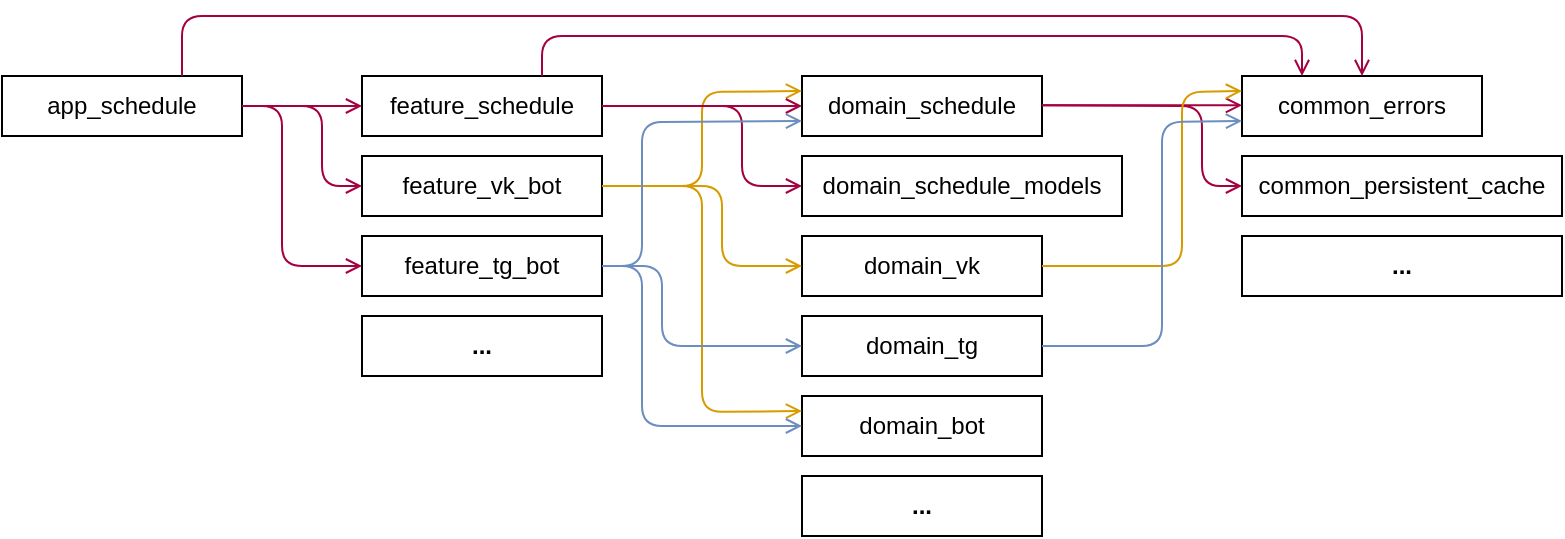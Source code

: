 <mxfile version="20.8.12" type="device"><diagram name="Страница 1" id="jR75ONt0kZYZK1XBjTrz"><mxGraphModel dx="795" dy="521" grid="1" gridSize="10" guides="1" tooltips="1" connect="1" arrows="1" fold="1" page="1" pageScale="1" pageWidth="827" pageHeight="1169" math="0" shadow="0"><root><mxCell id="0"/><mxCell id="1" parent="0"/><mxCell id="PHtMVf_FN8opZxxsOMOw-1" value="app_schedule" style="rounded=0;whiteSpace=wrap;html=1;" parent="1" vertex="1"><mxGeometry x="20" y="120" width="120" height="30" as="geometry"/></mxCell><mxCell id="PHtMVf_FN8opZxxsOMOw-2" value="feature_schedule" style="rounded=0;whiteSpace=wrap;html=1;" parent="1" vertex="1"><mxGeometry x="200" y="120" width="120" height="30" as="geometry"/></mxCell><mxCell id="PHtMVf_FN8opZxxsOMOw-3" value="feature_vk_bot" style="rounded=0;whiteSpace=wrap;html=1;" parent="1" vertex="1"><mxGeometry x="200" y="160" width="120" height="30" as="geometry"/></mxCell><mxCell id="PHtMVf_FN8opZxxsOMOw-4" value="feature_tg_bot" style="rounded=0;whiteSpace=wrap;html=1;" parent="1" vertex="1"><mxGeometry x="200" y="200" width="120" height="30" as="geometry"/></mxCell><mxCell id="PHtMVf_FN8opZxxsOMOw-5" value="domain_schedule" style="rounded=0;whiteSpace=wrap;html=1;" parent="1" vertex="1"><mxGeometry x="420" y="120" width="120" height="30" as="geometry"/></mxCell><mxCell id="PHtMVf_FN8opZxxsOMOw-6" value="domain_vk" style="rounded=0;whiteSpace=wrap;html=1;" parent="1" vertex="1"><mxGeometry x="420" y="200" width="120" height="30" as="geometry"/></mxCell><mxCell id="PHtMVf_FN8opZxxsOMOw-7" value="domain_tg" style="rounded=0;whiteSpace=wrap;html=1;" parent="1" vertex="1"><mxGeometry x="420" y="240" width="120" height="30" as="geometry"/></mxCell><mxCell id="PHtMVf_FN8opZxxsOMOw-8" value="domain_bot" style="rounded=0;whiteSpace=wrap;html=1;" parent="1" vertex="1"><mxGeometry x="420" y="280" width="120" height="30" as="geometry"/></mxCell><mxCell id="PHtMVf_FN8opZxxsOMOw-9" value="domain_schedule_models" style="rounded=0;whiteSpace=wrap;html=1;" parent="1" vertex="1"><mxGeometry x="420" y="160" width="160" height="30" as="geometry"/></mxCell><mxCell id="PHtMVf_FN8opZxxsOMOw-12" value="" style="endArrow=open;endSize=6;html=1;rounded=1;entryX=0;entryY=0.5;entryDx=0;entryDy=0;strokeWidth=1;fillColor=#d80073;strokeColor=#A50040;" parent="1" target="PHtMVf_FN8opZxxsOMOw-4" edge="1"><mxGeometry width="160" relative="1" as="geometry"><mxPoint x="140" y="135" as="sourcePoint"/><mxPoint x="280" y="134.66" as="targetPoint"/><Array as="points"><mxPoint x="160" y="135"/><mxPoint x="160" y="215"/></Array></mxGeometry></mxCell><mxCell id="PHtMVf_FN8opZxxsOMOw-13" value="" style="endArrow=open;endSize=6;html=1;rounded=1;endFill=0;exitX=1;exitY=0.5;exitDx=0;exitDy=0;entryX=0;entryY=0.25;entryDx=0;entryDy=0;fillColor=#ffe6cc;strokeColor=#d79b00;strokeWidth=1;" parent="1" source="PHtMVf_FN8opZxxsOMOw-3" target="PHtMVf_FN8opZxxsOMOw-5" edge="1"><mxGeometry width="160" relative="1" as="geometry"><mxPoint x="90" y="350.0" as="sourcePoint"/><mxPoint x="250" y="350.0" as="targetPoint"/><Array as="points"><mxPoint x="370" y="175"/><mxPoint x="370" y="128"/></Array></mxGeometry></mxCell><mxCell id="PHtMVf_FN8opZxxsOMOw-14" value="" style="endArrow=open;endSize=6;html=1;rounded=1;exitX=1;exitY=0.5;exitDx=0;exitDy=0;entryX=0;entryY=0.5;entryDx=0;entryDy=0;endFill=0;fillColor=#ffe6cc;strokeColor=#d79b00;strokeWidth=1;" parent="1" source="PHtMVf_FN8opZxxsOMOw-3" target="PHtMVf_FN8opZxxsOMOw-6" edge="1"><mxGeometry width="160" relative="1" as="geometry"><mxPoint x="100" y="360" as="sourcePoint"/><mxPoint x="260" y="360" as="targetPoint"/><Array as="points"><mxPoint x="380" y="175"/><mxPoint x="380" y="215"/></Array></mxGeometry></mxCell><mxCell id="PHtMVf_FN8opZxxsOMOw-15" value="" style="endArrow=open;endSize=6;html=1;rounded=1;entryX=0;entryY=0.5;entryDx=0;entryDy=0;strokeWidth=1;exitX=1;exitY=0.5;exitDx=0;exitDy=0;fillColor=#d80073;strokeColor=#A50040;" parent="1" source="PHtMVf_FN8opZxxsOMOw-1" target="PHtMVf_FN8opZxxsOMOw-3" edge="1"><mxGeometry width="160" relative="1" as="geometry"><mxPoint x="100" y="135" as="sourcePoint"/><mxPoint x="170" y="250" as="targetPoint"/><Array as="points"><mxPoint x="180" y="135"/><mxPoint x="180" y="175"/></Array></mxGeometry></mxCell><mxCell id="PHtMVf_FN8opZxxsOMOw-16" value="" style="endArrow=open;endSize=6;html=1;rounded=1;entryX=0;entryY=0.5;entryDx=0;entryDy=0;strokeWidth=1;fillColor=#d80073;strokeColor=#A50040;" parent="1" target="PHtMVf_FN8opZxxsOMOw-2" edge="1"><mxGeometry width="160" relative="1" as="geometry"><mxPoint x="140" y="135" as="sourcePoint"/><mxPoint x="180" y="134.66" as="targetPoint"/></mxGeometry></mxCell><mxCell id="PHtMVf_FN8opZxxsOMOw-17" value="" style="endArrow=open;endSize=6;html=1;rounded=1;exitX=1;exitY=0.5;exitDx=0;exitDy=0;entryX=0;entryY=0.25;entryDx=0;entryDy=0;endFill=0;fillColor=#ffe6cc;strokeColor=#d79b00;strokeWidth=1;" parent="1" source="PHtMVf_FN8opZxxsOMOw-3" target="PHtMVf_FN8opZxxsOMOw-8" edge="1"><mxGeometry width="160" relative="1" as="geometry"><mxPoint x="110" y="370" as="sourcePoint"/><mxPoint x="400" y="295" as="targetPoint"/><Array as="points"><mxPoint x="370" y="175"/><mxPoint x="370" y="288"/></Array></mxGeometry></mxCell><mxCell id="PHtMVf_FN8opZxxsOMOw-18" value="" style="endArrow=open;endSize=6;html=1;rounded=1;exitX=1;exitY=0.5;exitDx=0;exitDy=0;entryX=0;entryY=0.5;entryDx=0;entryDy=0;endFill=0;fillColor=#dae8fc;strokeColor=#6c8ebf;strokeWidth=1;" parent="1" source="PHtMVf_FN8opZxxsOMOw-4" target="PHtMVf_FN8opZxxsOMOw-7" edge="1"><mxGeometry width="160" relative="1" as="geometry"><mxPoint x="120" y="380" as="sourcePoint"/><mxPoint x="280" y="380" as="targetPoint"/><Array as="points"><mxPoint x="350" y="215"/><mxPoint x="350" y="255"/></Array></mxGeometry></mxCell><mxCell id="PHtMVf_FN8opZxxsOMOw-19" value="" style="endArrow=open;endSize=6;html=1;rounded=1;exitX=1;exitY=0.5;exitDx=0;exitDy=0;endFill=0;entryX=0;entryY=0.5;entryDx=0;entryDy=0;fillColor=#dae8fc;strokeColor=#6c8ebf;strokeWidth=1;" parent="1" source="PHtMVf_FN8opZxxsOMOw-4" target="PHtMVf_FN8opZxxsOMOw-8" edge="1"><mxGeometry width="160" relative="1" as="geometry"><mxPoint x="280" y="320" as="sourcePoint"/><mxPoint x="370" y="295" as="targetPoint"/><Array as="points"><mxPoint x="340" y="215"/><mxPoint x="340" y="295"/></Array></mxGeometry></mxCell><mxCell id="PHtMVf_FN8opZxxsOMOw-20" value="" style="endArrow=open;endSize=6;html=1;rounded=1;exitX=1;exitY=0.5;exitDx=0;exitDy=0;entryX=0;entryY=0.5;entryDx=0;entryDy=0;endFill=0;strokeWidth=1;fillColor=#d80073;strokeColor=#A50040;" parent="1" source="PHtMVf_FN8opZxxsOMOw-2" target="PHtMVf_FN8opZxxsOMOw-9" edge="1"><mxGeometry width="160" relative="1" as="geometry"><mxPoint x="100" y="360" as="sourcePoint"/><mxPoint x="260" y="360" as="targetPoint"/><Array as="points"><mxPoint x="390" y="135"/><mxPoint x="390" y="175"/></Array></mxGeometry></mxCell><mxCell id="PHtMVf_FN8opZxxsOMOw-21" value="" style="endArrow=open;endSize=6;html=1;rounded=1;exitX=1;exitY=0.5;exitDx=0;exitDy=0;entryX=0;entryY=0.5;entryDx=0;entryDy=0;endFill=0;strokeWidth=1;fillColor=#d80073;strokeColor=#A50040;" parent="1" source="PHtMVf_FN8opZxxsOMOw-2" target="PHtMVf_FN8opZxxsOMOw-5" edge="1"><mxGeometry width="160" relative="1" as="geometry"><mxPoint x="110" y="370" as="sourcePoint"/><mxPoint x="270" y="370" as="targetPoint"/></mxGeometry></mxCell><mxCell id="PHtMVf_FN8opZxxsOMOw-23" value="" style="endArrow=open;endSize=6;html=1;rounded=1;exitX=1;exitY=0.5;exitDx=0;exitDy=0;entryX=0;entryY=0.75;entryDx=0;entryDy=0;endFill=0;fillColor=#dae8fc;strokeColor=#6c8ebf;strokeWidth=1;" parent="1" target="PHtMVf_FN8opZxxsOMOw-5" edge="1"><mxGeometry width="160" relative="1" as="geometry"><mxPoint x="320" y="215" as="sourcePoint"/><mxPoint x="420" y="135" as="targetPoint"/><Array as="points"><mxPoint x="340" y="215"/><mxPoint x="340" y="143"/></Array></mxGeometry></mxCell><mxCell id="PHtMVf_FN8opZxxsOMOw-24" value="common_errors" style="rounded=0;whiteSpace=wrap;html=1;" parent="1" vertex="1"><mxGeometry x="640" y="120" width="120" height="30" as="geometry"/></mxCell><mxCell id="PHtMVf_FN8opZxxsOMOw-25" value="common_persistent_cache" style="rounded=0;whiteSpace=wrap;html=1;" parent="1" vertex="1"><mxGeometry x="640" y="160" width="160" height="30" as="geometry"/></mxCell><mxCell id="PHtMVf_FN8opZxxsOMOw-26" value="" style="endArrow=open;endSize=6;html=1;rounded=1;exitX=1;exitY=0.5;exitDx=0;exitDy=0;entryX=0;entryY=0.5;entryDx=0;entryDy=0;endFill=0;strokeWidth=1;fillColor=#d80073;strokeColor=#A50040;" parent="1" edge="1"><mxGeometry width="160" relative="1" as="geometry"><mxPoint x="540" y="134.66" as="sourcePoint"/><mxPoint x="640" y="134.66" as="targetPoint"/></mxGeometry></mxCell><mxCell id="PHtMVf_FN8opZxxsOMOw-27" value="" style="endArrow=open;endSize=6;html=1;rounded=1;exitX=1;exitY=0.5;exitDx=0;exitDy=0;entryX=0;entryY=0.5;entryDx=0;entryDy=0;endFill=0;strokeWidth=1;fillColor=#d80073;strokeColor=#A50040;" parent="1" target="PHtMVf_FN8opZxxsOMOw-25" edge="1"><mxGeometry width="160" relative="1" as="geometry"><mxPoint x="540" y="134.66" as="sourcePoint"/><mxPoint x="640" y="134.66" as="targetPoint"/><Array as="points"><mxPoint x="620" y="135"/><mxPoint x="620" y="175"/></Array></mxGeometry></mxCell><mxCell id="PHtMVf_FN8opZxxsOMOw-28" value="" style="endArrow=open;endSize=6;html=1;rounded=1;exitX=1;exitY=0.5;exitDx=0;exitDy=0;entryX=0;entryY=0.25;entryDx=0;entryDy=0;endFill=0;fillColor=#ffe6cc;strokeColor=#d79b00;strokeWidth=1;" parent="1" source="PHtMVf_FN8opZxxsOMOw-6" target="PHtMVf_FN8opZxxsOMOw-24" edge="1"><mxGeometry width="160" relative="1" as="geometry"><mxPoint x="540" y="220" as="sourcePoint"/><mxPoint x="640" y="260" as="targetPoint"/><Array as="points"><mxPoint x="610" y="215"/><mxPoint x="610" y="128"/></Array></mxGeometry></mxCell><mxCell id="PHtMVf_FN8opZxxsOMOw-29" value="" style="endArrow=open;endSize=6;html=1;rounded=1;exitX=1;exitY=0.5;exitDx=0;exitDy=0;entryX=0;entryY=0.75;entryDx=0;entryDy=0;endFill=0;fillColor=#dae8fc;strokeColor=#6c8ebf;strokeWidth=1;" parent="1" source="PHtMVf_FN8opZxxsOMOw-7" target="PHtMVf_FN8opZxxsOMOw-24" edge="1"><mxGeometry width="160" relative="1" as="geometry"><mxPoint x="540" y="251.25" as="sourcePoint"/><mxPoint x="640" y="178.75" as="targetPoint"/><Array as="points"><mxPoint x="600" y="255"/><mxPoint x="600" y="143"/></Array></mxGeometry></mxCell><mxCell id="PHtMVf_FN8opZxxsOMOw-36" value="" style="endArrow=open;endSize=6;html=1;rounded=1;entryX=0.25;entryY=0;entryDx=0;entryDy=0;strokeWidth=1;exitX=0.75;exitY=0;exitDx=0;exitDy=0;fillColor=#d80073;strokeColor=#A50040;" parent="1" source="PHtMVf_FN8opZxxsOMOw-2" target="PHtMVf_FN8opZxxsOMOw-24" edge="1"><mxGeometry width="160" relative="1" as="geometry"><mxPoint x="330" y="100" as="sourcePoint"/><mxPoint x="390" y="100" as="targetPoint"/><Array as="points"><mxPoint x="290" y="100"/><mxPoint x="670" y="100"/></Array></mxGeometry></mxCell><mxCell id="PHtMVf_FN8opZxxsOMOw-37" value="" style="endArrow=open;endSize=6;html=1;rounded=1;entryX=0.5;entryY=0;entryDx=0;entryDy=0;strokeWidth=1;exitX=0.75;exitY=0;exitDx=0;exitDy=0;fillColor=#d80073;strokeColor=#A50040;" parent="1" source="PHtMVf_FN8opZxxsOMOw-1" target="PHtMVf_FN8opZxxsOMOw-24" edge="1"><mxGeometry width="160" relative="1" as="geometry"><mxPoint x="110" y="120" as="sourcePoint"/><mxPoint x="490" y="120" as="targetPoint"/><Array as="points"><mxPoint x="110" y="90"/><mxPoint x="700" y="90"/></Array></mxGeometry></mxCell><mxCell id="PHtMVf_FN8opZxxsOMOw-38" value="..." style="rounded=0;whiteSpace=wrap;html=1;fontStyle=1" parent="1" vertex="1"><mxGeometry x="640" y="200" width="160" height="30" as="geometry"/></mxCell><mxCell id="PHtMVf_FN8opZxxsOMOw-39" value="..." style="rounded=0;whiteSpace=wrap;html=1;fontStyle=1" parent="1" vertex="1"><mxGeometry x="420" y="320" width="120" height="30" as="geometry"/></mxCell><mxCell id="PHtMVf_FN8opZxxsOMOw-40" value="..." style="rounded=0;whiteSpace=wrap;html=1;fontStyle=1" parent="1" vertex="1"><mxGeometry x="200" y="240" width="120" height="30" as="geometry"/></mxCell></root></mxGraphModel></diagram></mxfile>